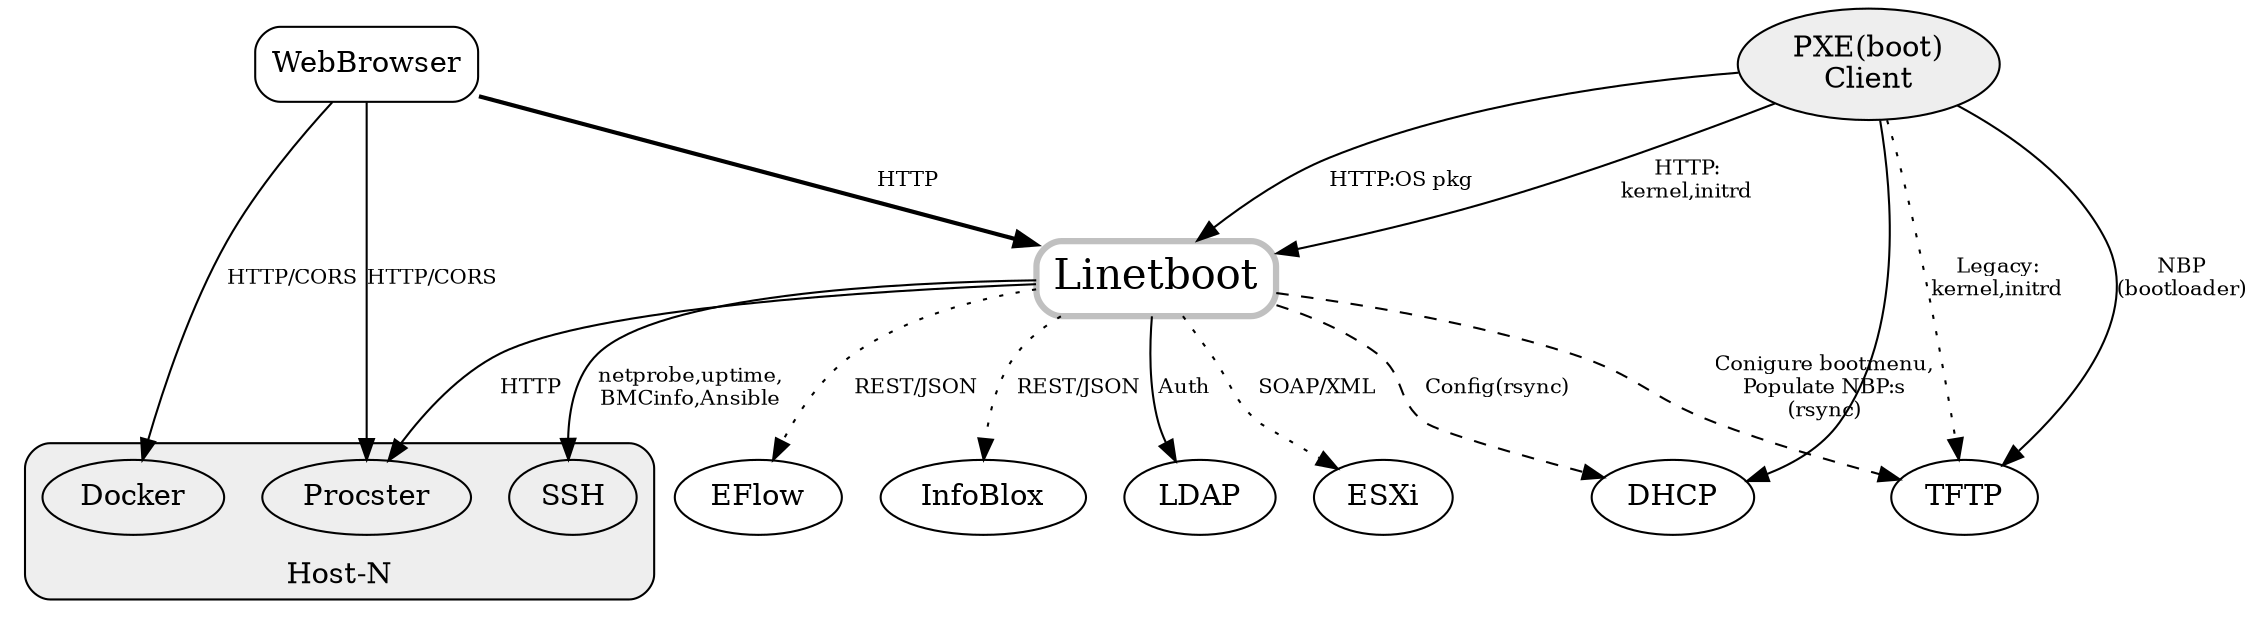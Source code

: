 digraph G {
  # rankdir=LR;
  # size="8,6"; ratio=fill; # node[fontsize=24];
  edge [fontsize=10];
  linet [shape=box,label=Linetboot,fontsize=20,color=gray,
style=rounded, penwidth=3.0];
  front [shape=box,style=rounded,label=WebBrowser];
  # \n(e.g. Win.AD)
  ldap [label="LDAP"];
  # TODO: color=>edge, fillcolor=> N/A, bgcolor=> N/A
  # Must have style=filled
  # TODO: break down to subgraph: UNDI, Bootloader, OS Installer
  pxe [label="PXE(boot)\nClient",style=filled,fillcolor="#eeeeee"];
  front -> linet [label=HTTP,penwidth=2.0];
  # Commercial
  linet -> ESXi [label="SOAP/XML",style=dotted];
  linet -> EFlow [label="REST/JSON",style=dotted];
  linet -> InfoBlox [label="REST/JSON",style=dotted];
  linet -> SSH [label="netprobe,uptime,\nBMCinfo,Ansible"];
  front -> Docker [label="HTTP/CORS"];
  front -> Procster [label="HTTP/CORS"];
  linet -> Procster [label="HTTP"];
  linet -> ldap [label="Auth"];
  # PXE
  pxe -> linet [label="HTTP:\nkernel,initrd"];
  pxe -> linet [label="HTTP:OS pkg"];
  pxe -> DHCP;
  pxe -> TFTP [label="NBP\n(bootloader)"];
  pxe -> TFTP [label="Legacy:\nkernel,initrd", style=dotted];
  # Config file generation, Content population
  linet -> DHCP [style=dashed,label="Config\(rsync)"];
  linet -> TFTP [style=dashed,label="Conigure bootmenu,\nPopulate NBP:s\n(rsync)"];
  # front -> c [constraint=false];
  # MUST be prefixed with "cluster"
  #  
  subgraph "cluster_host" { labelloc=b; style="rounded"; bgcolor="#eeeeee"; label="Host-N"; Procster; Docker; SSH; }
  #subgraph "cluster_host" { labelloc=t; style="rounded"; bgcolor="#eeeeee"; label="PXE"; UNDI; NBP; OSInst }
  # subgraph "host" { ldap; }
}
